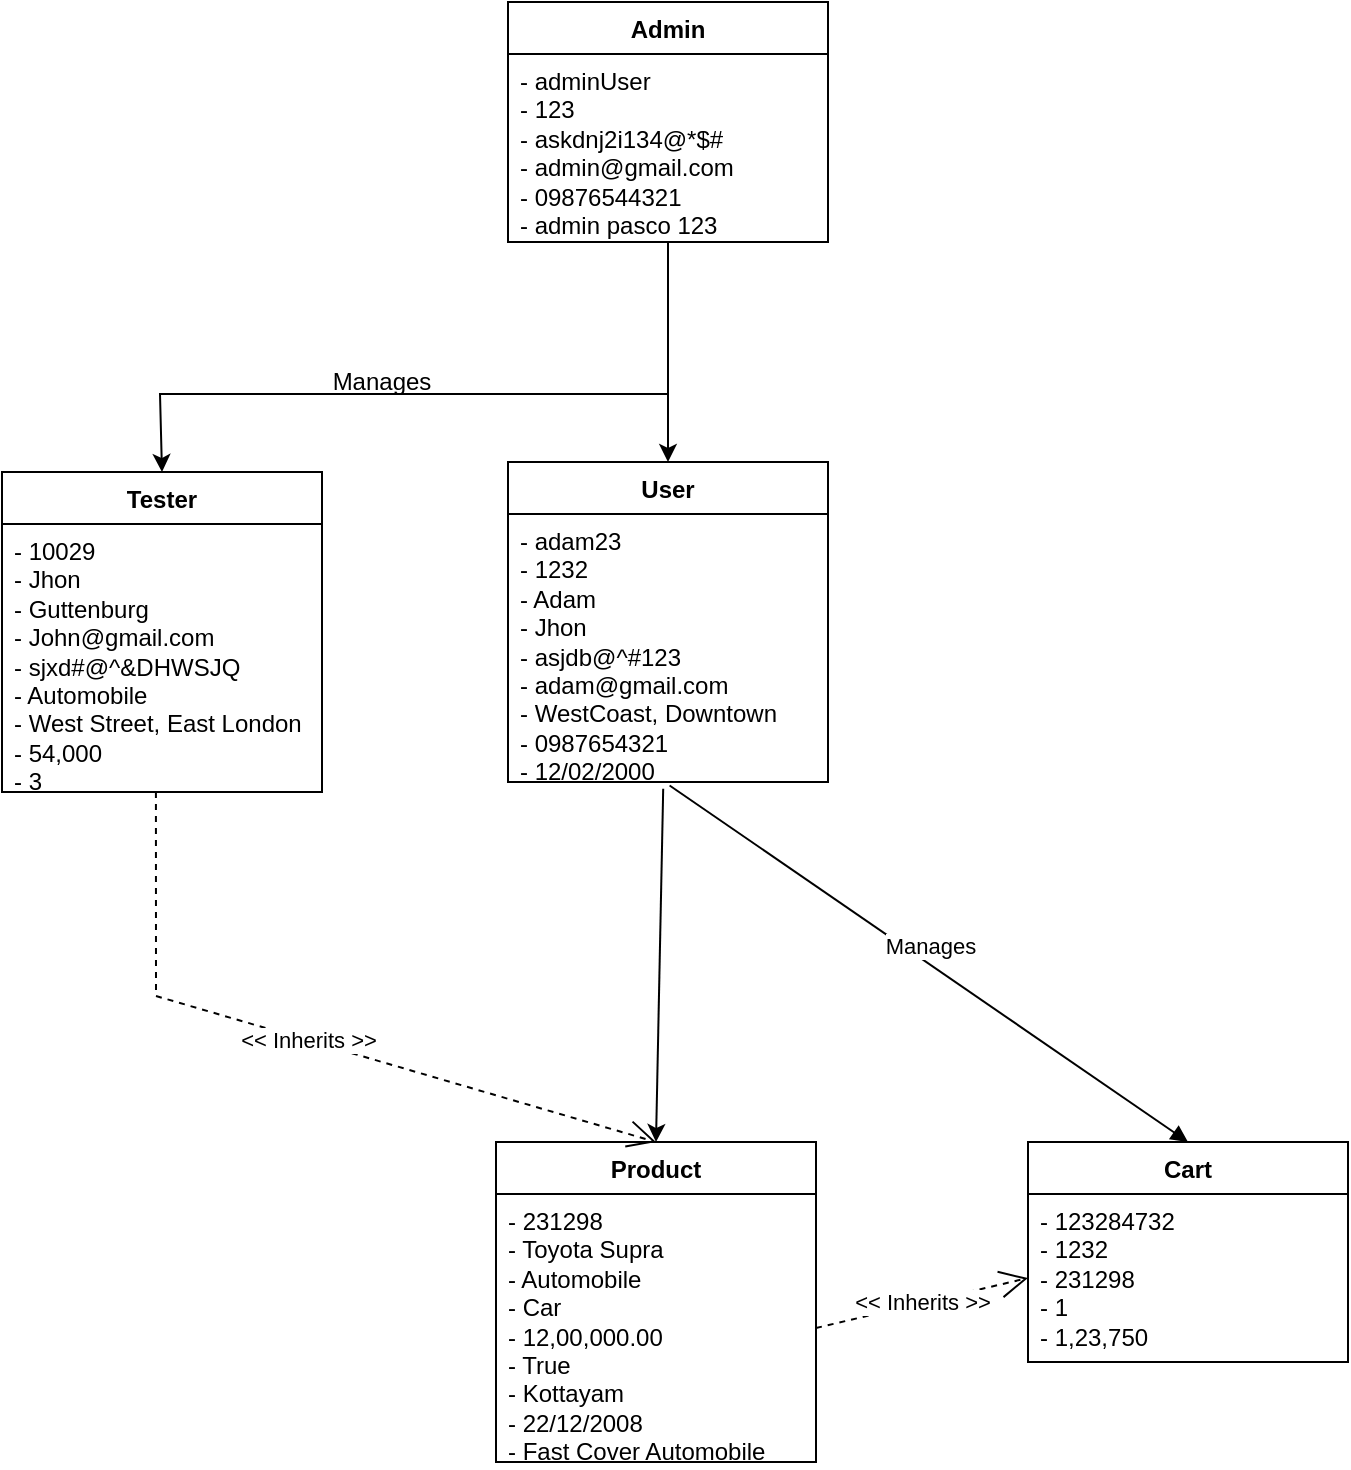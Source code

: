 <mxfile version="23.0.2" type="device">
  <diagram name="Page-1" id="UvU316XfmBOsaKBMjUON">
    <mxGraphModel dx="1036" dy="606" grid="1" gridSize="10" guides="1" tooltips="1" connect="1" arrows="1" fold="1" page="1" pageScale="1" pageWidth="827" pageHeight="1169" math="0" shadow="0">
      <root>
        <mxCell id="0" />
        <mxCell id="1" parent="0" />
        <mxCell id="l3sZKFxUyXlYrWi_zSVx-1" value="Admin" style="swimlane;fontStyle=1;align=center;verticalAlign=top;childLayout=stackLayout;horizontal=1;startSize=26;horizontalStack=0;resizeParent=1;resizeParentMax=0;resizeLast=0;collapsible=1;marginBottom=0;whiteSpace=wrap;html=1;" parent="1" vertex="1">
          <mxGeometry x="334" y="17" width="160" height="120" as="geometry">
            <mxRectangle x="345" y="50" width="80" height="30" as="alternateBounds" />
          </mxGeometry>
        </mxCell>
        <mxCell id="l3sZKFxUyXlYrWi_zSVx-2" value="- adminUser&lt;br&gt;- 123&lt;br&gt;- askdnj2i134@*$#&lt;br&gt;- admin@gmail.com&lt;br&gt;- 09876544321&lt;br&gt;- admin pasco 123" style="text;strokeColor=none;fillColor=none;align=left;verticalAlign=top;spacingLeft=4;spacingRight=4;overflow=hidden;rotatable=0;points=[[0,0.5],[1,0.5]];portConstraint=eastwest;whiteSpace=wrap;html=1;" parent="l3sZKFxUyXlYrWi_zSVx-1" vertex="1">
          <mxGeometry y="26" width="160" height="94" as="geometry" />
        </mxCell>
        <mxCell id="l3sZKFxUyXlYrWi_zSVx-5" value="Tester" style="swimlane;fontStyle=1;align=center;verticalAlign=top;childLayout=stackLayout;horizontal=1;startSize=26;horizontalStack=0;resizeParent=1;resizeParentMax=0;resizeLast=0;collapsible=1;marginBottom=0;whiteSpace=wrap;html=1;" parent="1" vertex="1">
          <mxGeometry x="81" y="252" width="160" height="160" as="geometry" />
        </mxCell>
        <mxCell id="l3sZKFxUyXlYrWi_zSVx-6" value="- 10029&lt;br&gt;- Jhon&lt;br&gt;- Guttenburg&lt;br&gt;- John@gmail.com&lt;br&gt;- sjxd#@^&amp;amp;DHWSJQ&lt;br&gt;- Automobile&lt;br&gt;- West Street, East London&lt;br&gt;- 54,000&lt;br&gt;- 3" style="text;strokeColor=none;fillColor=none;align=left;verticalAlign=top;spacingLeft=4;spacingRight=4;overflow=hidden;rotatable=0;points=[[0,0.5],[1,0.5]];portConstraint=eastwest;whiteSpace=wrap;html=1;" parent="l3sZKFxUyXlYrWi_zSVx-5" vertex="1">
          <mxGeometry y="26" width="160" height="134" as="geometry" />
        </mxCell>
        <mxCell id="l3sZKFxUyXlYrWi_zSVx-9" value="User" style="swimlane;fontStyle=1;align=center;verticalAlign=top;childLayout=stackLayout;horizontal=1;startSize=26;horizontalStack=0;resizeParent=1;resizeParentMax=0;resizeLast=0;collapsible=1;marginBottom=0;whiteSpace=wrap;html=1;" parent="1" vertex="1">
          <mxGeometry x="334" y="247" width="160" height="160" as="geometry" />
        </mxCell>
        <mxCell id="l3sZKFxUyXlYrWi_zSVx-10" value="- adam23&lt;br&gt;- 1232&lt;br&gt;- Adam&lt;br&gt;- Jhon&lt;br&gt;- asjdb@^#123&lt;br&gt;- adam@gmail.com&lt;br&gt;- WestCoast, Downtown&lt;br&gt;- 0987654321&lt;br&gt;- 12/02/2000" style="text;strokeColor=none;fillColor=none;align=left;verticalAlign=top;spacingLeft=4;spacingRight=4;overflow=hidden;rotatable=0;points=[[0,0.5],[1,0.5]];portConstraint=eastwest;whiteSpace=wrap;html=1;" parent="l3sZKFxUyXlYrWi_zSVx-9" vertex="1">
          <mxGeometry y="26" width="160" height="134" as="geometry" />
        </mxCell>
        <mxCell id="l3sZKFxUyXlYrWi_zSVx-17" value="Cart" style="swimlane;fontStyle=1;align=center;verticalAlign=top;childLayout=stackLayout;horizontal=1;startSize=26;horizontalStack=0;resizeParent=1;resizeParentMax=0;resizeLast=0;collapsible=1;marginBottom=0;whiteSpace=wrap;html=1;" parent="1" vertex="1">
          <mxGeometry x="594" y="587" width="160" height="110" as="geometry" />
        </mxCell>
        <mxCell id="l3sZKFxUyXlYrWi_zSVx-18" value="- 123284732&lt;br&gt;- 1232&lt;br&gt;- 231298&lt;br&gt;- 1&lt;br&gt;- 1,23,750" style="text;strokeColor=none;fillColor=none;align=left;verticalAlign=top;spacingLeft=4;spacingRight=4;overflow=hidden;rotatable=0;points=[[0,0.5],[1,0.5]];portConstraint=eastwest;whiteSpace=wrap;html=1;" parent="l3sZKFxUyXlYrWi_zSVx-17" vertex="1">
          <mxGeometry y="26" width="160" height="84" as="geometry" />
        </mxCell>
        <mxCell id="l3sZKFxUyXlYrWi_zSVx-21" value="Product" style="swimlane;fontStyle=1;align=center;verticalAlign=top;childLayout=stackLayout;horizontal=1;startSize=26;horizontalStack=0;resizeParent=1;resizeParentMax=0;resizeLast=0;collapsible=1;marginBottom=0;whiteSpace=wrap;html=1;" parent="1" vertex="1">
          <mxGeometry x="328" y="587" width="160" height="160" as="geometry" />
        </mxCell>
        <mxCell id="l3sZKFxUyXlYrWi_zSVx-22" value="- 231298&lt;br&gt;- Toyota Supra&lt;br&gt;- Automobile&lt;br&gt;- Car&lt;br&gt;- 12,00,000.00&lt;br&gt;- True&lt;br&gt;- Kottayam&lt;br&gt;- 22/12/2008&lt;br&gt;- Fast Cover Automobile" style="text;strokeColor=none;fillColor=none;align=left;verticalAlign=top;spacingLeft=4;spacingRight=4;overflow=hidden;rotatable=0;points=[[0,0.5],[1,0.5]];portConstraint=eastwest;whiteSpace=wrap;html=1;" parent="l3sZKFxUyXlYrWi_zSVx-21" vertex="1">
          <mxGeometry y="26" width="160" height="134" as="geometry" />
        </mxCell>
        <mxCell id="l3sZKFxUyXlYrWi_zSVx-25" value="" style="endArrow=classic;html=1;rounded=0;" parent="1" source="l3sZKFxUyXlYrWi_zSVx-2" target="l3sZKFxUyXlYrWi_zSVx-9" edge="1">
          <mxGeometry width="50" height="50" relative="1" as="geometry">
            <mxPoint x="414" y="257" as="sourcePoint" />
            <mxPoint x="410" y="310" as="targetPoint" />
          </mxGeometry>
        </mxCell>
        <mxCell id="l3sZKFxUyXlYrWi_zSVx-26" value="" style="endArrow=classic;html=1;rounded=0;entryX=0.5;entryY=0;entryDx=0;entryDy=0;" parent="1" target="l3sZKFxUyXlYrWi_zSVx-5" edge="1">
          <mxGeometry width="50" height="50" relative="1" as="geometry">
            <mxPoint x="414" y="213" as="sourcePoint" />
            <mxPoint x="90" y="213" as="targetPoint" />
            <Array as="points">
              <mxPoint x="160" y="213" />
            </Array>
          </mxGeometry>
        </mxCell>
        <mxCell id="l3sZKFxUyXlYrWi_zSVx-28" value="Manages" style="text;html=1;strokeColor=none;fillColor=none;align=center;verticalAlign=middle;whiteSpace=wrap;rounded=0;" parent="1" vertex="1">
          <mxGeometry x="241" y="192" width="60" height="30" as="geometry" />
        </mxCell>
        <mxCell id="l3sZKFxUyXlYrWi_zSVx-30" value="" style="endArrow=classic;html=1;rounded=0;entryX=0.5;entryY=0;entryDx=0;entryDy=0;exitX=0.485;exitY=1.025;exitDx=0;exitDy=0;exitPerimeter=0;" parent="1" source="l3sZKFxUyXlYrWi_zSVx-10" target="l3sZKFxUyXlYrWi_zSVx-21" edge="1">
          <mxGeometry width="50" height="50" relative="1" as="geometry">
            <mxPoint x="414" y="567" as="sourcePoint" />
            <mxPoint x="390" y="544" as="targetPoint" />
          </mxGeometry>
        </mxCell>
        <mxCell id="l3sZKFxUyXlYrWi_zSVx-31" value="&amp;lt;&amp;lt; Inherits &amp;gt;&amp;gt;" style="endArrow=open;endSize=12;dashed=1;html=1;rounded=0;exitX=0.481;exitY=1;exitDx=0;exitDy=0;exitPerimeter=0;entryX=0.5;entryY=0;entryDx=0;entryDy=0;" parent="1" source="l3sZKFxUyXlYrWi_zSVx-6" target="l3sZKFxUyXlYrWi_zSVx-21" edge="1">
          <mxGeometry width="160" relative="1" as="geometry">
            <mxPoint x="157.64" y="501.84" as="sourcePoint" />
            <mxPoint x="290" y="704" as="targetPoint" />
            <Array as="points">
              <mxPoint x="158" y="514" />
            </Array>
          </mxGeometry>
        </mxCell>
        <mxCell id="l3sZKFxUyXlYrWi_zSVx-33" value="&amp;lt;&amp;lt; Inherits &amp;gt;&amp;gt;" style="endArrow=open;endSize=12;dashed=1;html=1;rounded=0;entryX=0;entryY=0.5;entryDx=0;entryDy=0;exitX=1;exitY=0.5;exitDx=0;exitDy=0;" parent="1" source="l3sZKFxUyXlYrWi_zSVx-22" target="l3sZKFxUyXlYrWi_zSVx-18" edge="1">
          <mxGeometry width="160" relative="1" as="geometry">
            <mxPoint x="74" y="704" as="sourcePoint" />
            <mxPoint x="74" y="614" as="targetPoint" />
          </mxGeometry>
        </mxCell>
        <mxCell id="l3sZKFxUyXlYrWi_zSVx-34" value="Manages" style="html=1;verticalAlign=bottom;endArrow=block;curved=0;rounded=0;entryX=0.5;entryY=0;entryDx=0;entryDy=0;exitX=0.505;exitY=1.013;exitDx=0;exitDy=0;exitPerimeter=0;" parent="1" source="l3sZKFxUyXlYrWi_zSVx-10" target="l3sZKFxUyXlYrWi_zSVx-17" edge="1">
          <mxGeometry width="80" relative="1" as="geometry">
            <mxPoint x="413.68" y="566.848" as="sourcePoint" />
            <mxPoint x="610" y="594" as="targetPoint" />
          </mxGeometry>
        </mxCell>
      </root>
    </mxGraphModel>
  </diagram>
</mxfile>
